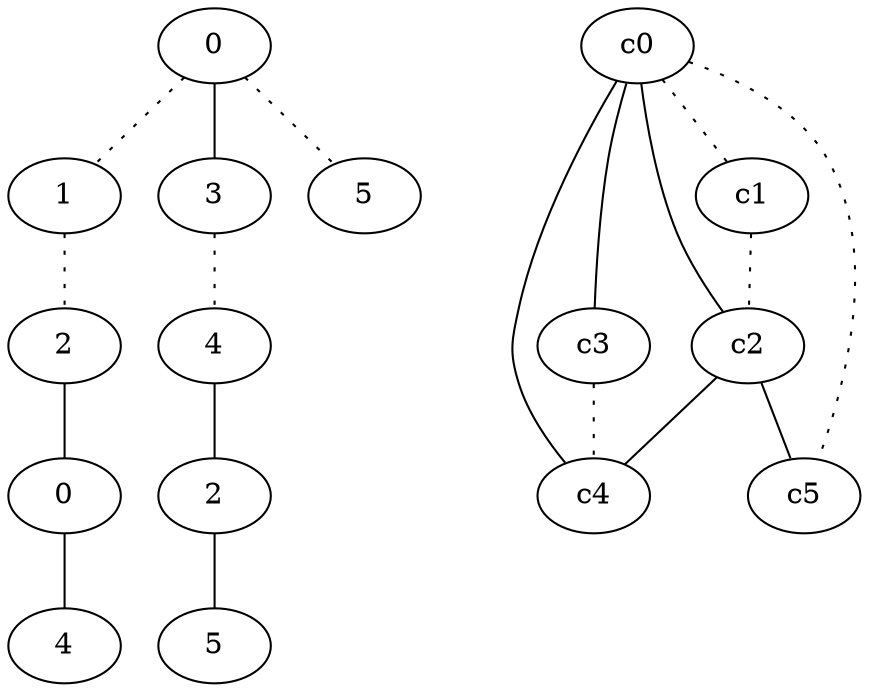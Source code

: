 graph {
a0[label=0];
a1[label=1];
a2[label=2];
a3[label=0];
a4[label=4];
a5[label=3];
a6[label=4];
a7[label=2];
a8[label=5];
a9[label=5];
a0 -- a1 [style=dotted];
a0 -- a5;
a0 -- a9 [style=dotted];
a1 -- a2 [style=dotted];
a2 -- a3;
a3 -- a4;
a5 -- a6 [style=dotted];
a6 -- a7;
a7 -- a8;
c0 -- c1 [style=dotted];
c0 -- c2;
c0 -- c3;
c0 -- c4;
c0 -- c5 [style=dotted];
c1 -- c2 [style=dotted];
c2 -- c4;
c2 -- c5;
c3 -- c4 [style=dotted];
}

